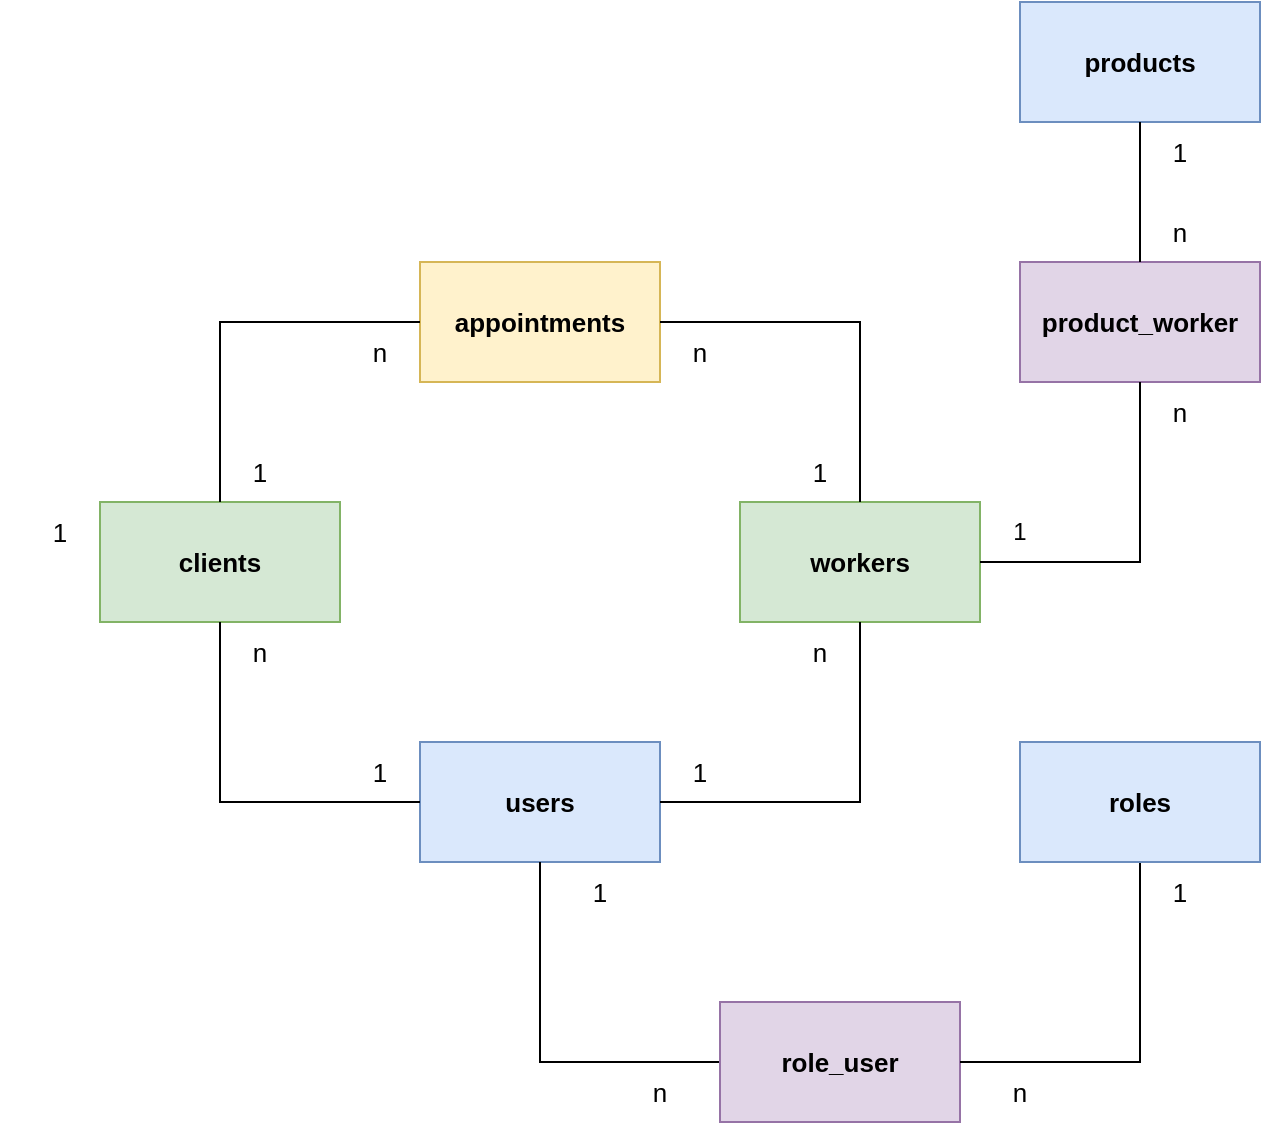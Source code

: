 <mxfile version="22.0.3" type="device">
  <diagram name="Página-1" id="OOdr1fl53M_9JRg_koVk">
    <mxGraphModel dx="2060" dy="1190" grid="1" gridSize="10" guides="1" tooltips="1" connect="1" arrows="1" fold="1" page="1" pageScale="1" pageWidth="827" pageHeight="1169" math="0" shadow="0">
      <root>
        <mxCell id="0" />
        <mxCell id="1" parent="0" />
        <mxCell id="7jSxNp1WF-otUivc64Nu-1" value="users" style="rounded=0;whiteSpace=wrap;html=1;fontStyle=1;fillColor=#dae8fc;strokeColor=#6c8ebf;fontSize=13;" parent="1" vertex="1">
          <mxGeometry x="320" y="620" width="120" height="60" as="geometry" />
        </mxCell>
        <mxCell id="7jSxNp1WF-otUivc64Nu-2" value="clients" style="rounded=0;whiteSpace=wrap;html=1;fillColor=#d5e8d4;strokeColor=#82b366;fontStyle=1;fontSize=13;" parent="1" vertex="1">
          <mxGeometry x="160" y="500" width="120" height="60" as="geometry" />
        </mxCell>
        <mxCell id="7jSxNp1WF-otUivc64Nu-3" value="workers" style="rounded=0;whiteSpace=wrap;html=1;fillColor=#d5e8d4;strokeColor=#82b366;fontStyle=1;fontSize=13;" parent="1" vertex="1">
          <mxGeometry x="480" y="500" width="120" height="60" as="geometry" />
        </mxCell>
        <mxCell id="7jSxNp1WF-otUivc64Nu-4" value="" style="endArrow=none;html=1;rounded=0;exitX=0.5;exitY=1;exitDx=0;exitDy=0;entryX=0;entryY=0.5;entryDx=0;entryDy=0;" parent="1" source="7jSxNp1WF-otUivc64Nu-2" target="7jSxNp1WF-otUivc64Nu-1" edge="1">
          <mxGeometry width="50" height="50" relative="1" as="geometry">
            <mxPoint x="220" y="570" as="sourcePoint" />
            <mxPoint x="410" y="490" as="targetPoint" />
            <Array as="points">
              <mxPoint x="220" y="650" />
            </Array>
          </mxGeometry>
        </mxCell>
        <mxCell id="7jSxNp1WF-otUivc64Nu-5" value="" style="endArrow=none;html=1;rounded=0;exitX=1;exitY=0.5;exitDx=0;exitDy=0;entryX=0.5;entryY=1;entryDx=0;entryDy=0;" parent="1" source="7jSxNp1WF-otUivc64Nu-1" target="7jSxNp1WF-otUivc64Nu-3" edge="1">
          <mxGeometry width="50" height="50" relative="1" as="geometry">
            <mxPoint x="360" y="540" as="sourcePoint" />
            <mxPoint x="410" y="490" as="targetPoint" />
            <Array as="points">
              <mxPoint x="540" y="650" />
            </Array>
          </mxGeometry>
        </mxCell>
        <mxCell id="7jSxNp1WF-otUivc64Nu-6" value="" style="endArrow=none;html=1;rounded=0;exitX=0.5;exitY=1;exitDx=0;exitDy=0;" parent="1" source="7jSxNp1WF-otUivc64Nu-1" target="7jSxNp1WF-otUivc64Nu-7" edge="1">
          <mxGeometry width="50" height="50" relative="1" as="geometry">
            <mxPoint x="380" y="780" as="sourcePoint" />
            <mxPoint x="380" y="680" as="targetPoint" />
            <Array as="points">
              <mxPoint x="380" y="780" />
            </Array>
          </mxGeometry>
        </mxCell>
        <mxCell id="7jSxNp1WF-otUivc64Nu-7" value="role_user" style="rounded=0;whiteSpace=wrap;html=1;fillColor=#e1d5e7;strokeColor=#9673a6;fontStyle=1;fontSize=13;" parent="1" vertex="1">
          <mxGeometry x="470" y="750" width="120" height="60" as="geometry" />
        </mxCell>
        <mxCell id="7jSxNp1WF-otUivc64Nu-8" value="" style="endArrow=none;html=1;rounded=0;exitX=1;exitY=0.5;exitDx=0;exitDy=0;entryX=0.5;entryY=1;entryDx=0;entryDy=0;" parent="1" source="7jSxNp1WF-otUivc64Nu-7" target="7jSxNp1WF-otUivc64Nu-9" edge="1">
          <mxGeometry width="50" height="50" relative="1" as="geometry">
            <mxPoint x="460" y="640" as="sourcePoint" />
            <mxPoint x="640" y="780" as="targetPoint" />
            <Array as="points">
              <mxPoint x="680" y="780" />
            </Array>
          </mxGeometry>
        </mxCell>
        <mxCell id="7jSxNp1WF-otUivc64Nu-9" value="roles" style="rounded=0;whiteSpace=wrap;html=1;fillColor=#dae8fc;strokeColor=#6c8ebf;fontStyle=1;fontSize=13;" parent="1" vertex="1">
          <mxGeometry x="620" y="620" width="120" height="60" as="geometry" />
        </mxCell>
        <mxCell id="7jSxNp1WF-otUivc64Nu-10" value="1" style="text;html=1;strokeColor=none;fillColor=none;align=center;verticalAlign=middle;whiteSpace=wrap;rounded=0;fontSize=13;" parent="1" vertex="1">
          <mxGeometry x="670" y="680" width="60" height="30" as="geometry" />
        </mxCell>
        <mxCell id="7jSxNp1WF-otUivc64Nu-12" value="n" style="text;html=1;strokeColor=none;fillColor=none;align=center;verticalAlign=middle;whiteSpace=wrap;rounded=0;fontSize=13;" parent="1" vertex="1">
          <mxGeometry x="590" y="780" width="60" height="30" as="geometry" />
        </mxCell>
        <mxCell id="7jSxNp1WF-otUivc64Nu-13" value="n" style="text;html=1;strokeColor=none;fillColor=none;align=center;verticalAlign=middle;whiteSpace=wrap;rounded=0;fontSize=13;" parent="1" vertex="1">
          <mxGeometry x="410" y="780" width="60" height="30" as="geometry" />
        </mxCell>
        <mxCell id="7jSxNp1WF-otUivc64Nu-14" value="1" style="text;html=1;strokeColor=none;fillColor=none;align=center;verticalAlign=middle;whiteSpace=wrap;rounded=0;fontSize=13;" parent="1" vertex="1">
          <mxGeometry x="380" y="680" width="60" height="30" as="geometry" />
        </mxCell>
        <mxCell id="7jSxNp1WF-otUivc64Nu-15" value="1" style="text;html=1;strokeColor=none;fillColor=none;align=center;verticalAlign=middle;whiteSpace=wrap;rounded=0;fontSize=13;" parent="1" vertex="1">
          <mxGeometry x="430" y="620" width="60" height="30" as="geometry" />
        </mxCell>
        <mxCell id="7jSxNp1WF-otUivc64Nu-16" value="1" style="text;html=1;strokeColor=none;fillColor=none;align=center;verticalAlign=middle;whiteSpace=wrap;rounded=0;fontSize=13;" parent="1" vertex="1">
          <mxGeometry x="270" y="620" width="60" height="30" as="geometry" />
        </mxCell>
        <mxCell id="7jSxNp1WF-otUivc64Nu-17" value="n" style="text;html=1;strokeColor=none;fillColor=none;align=center;verticalAlign=middle;whiteSpace=wrap;rounded=0;fontSize=13;" parent="1" vertex="1">
          <mxGeometry x="210" y="560" width="60" height="30" as="geometry" />
        </mxCell>
        <mxCell id="7jSxNp1WF-otUivc64Nu-18" value="n" style="text;html=1;strokeColor=none;fillColor=none;align=center;verticalAlign=middle;whiteSpace=wrap;rounded=0;fontSize=13;" parent="1" vertex="1">
          <mxGeometry x="490" y="560" width="60" height="30" as="geometry" />
        </mxCell>
        <mxCell id="7jSxNp1WF-otUivc64Nu-20" value="appointments" style="rounded=0;whiteSpace=wrap;html=1;fillColor=#fff2cc;strokeColor=#d6b656;fontStyle=1;fontSize=13;" parent="1" vertex="1">
          <mxGeometry x="320" y="380" width="120" height="60" as="geometry" />
        </mxCell>
        <mxCell id="7jSxNp1WF-otUivc64Nu-21" value="" style="endArrow=none;html=1;rounded=0;entryX=0;entryY=0.5;entryDx=0;entryDy=0;exitX=0.5;exitY=0;exitDx=0;exitDy=0;" parent="1" source="7jSxNp1WF-otUivc64Nu-2" target="7jSxNp1WF-otUivc64Nu-20" edge="1">
          <mxGeometry width="50" height="50" relative="1" as="geometry">
            <mxPoint x="400" y="640" as="sourcePoint" />
            <mxPoint x="450" y="590" as="targetPoint" />
            <Array as="points">
              <mxPoint x="220" y="410" />
            </Array>
          </mxGeometry>
        </mxCell>
        <mxCell id="7jSxNp1WF-otUivc64Nu-22" value="" style="endArrow=none;html=1;rounded=0;entryX=0.5;entryY=0;entryDx=0;entryDy=0;exitX=1;exitY=0.5;exitDx=0;exitDy=0;" parent="1" source="7jSxNp1WF-otUivc64Nu-20" target="7jSxNp1WF-otUivc64Nu-3" edge="1">
          <mxGeometry width="50" height="50" relative="1" as="geometry">
            <mxPoint x="400" y="640" as="sourcePoint" />
            <mxPoint x="450" y="590" as="targetPoint" />
            <Array as="points">
              <mxPoint x="540" y="410" />
            </Array>
          </mxGeometry>
        </mxCell>
        <mxCell id="7jSxNp1WF-otUivc64Nu-23" value="1" style="text;html=1;strokeColor=none;fillColor=none;align=center;verticalAlign=middle;whiteSpace=wrap;rounded=0;fontSize=13;" parent="1" vertex="1">
          <mxGeometry x="210" y="470" width="60" height="30" as="geometry" />
        </mxCell>
        <mxCell id="7jSxNp1WF-otUivc64Nu-24" value="1" style="text;html=1;strokeColor=none;fillColor=none;align=center;verticalAlign=middle;whiteSpace=wrap;rounded=0;fontSize=13;" parent="1" vertex="1">
          <mxGeometry x="490" y="470" width="60" height="30" as="geometry" />
        </mxCell>
        <mxCell id="7jSxNp1WF-otUivc64Nu-27" value="n" style="text;html=1;strokeColor=none;fillColor=none;align=center;verticalAlign=middle;whiteSpace=wrap;rounded=0;fontSize=13;" parent="1" vertex="1">
          <mxGeometry x="430" y="410" width="60" height="30" as="geometry" />
        </mxCell>
        <mxCell id="7jSxNp1WF-otUivc64Nu-33" value="n" style="text;html=1;strokeColor=none;fillColor=none;align=center;verticalAlign=middle;whiteSpace=wrap;rounded=0;fontSize=13;" parent="1" vertex="1">
          <mxGeometry x="270" y="410" width="60" height="30" as="geometry" />
        </mxCell>
        <mxCell id="7jSxNp1WF-otUivc64Nu-34" value="product_worker" style="rounded=0;whiteSpace=wrap;html=1;fillColor=#e1d5e7;strokeColor=#9673a6;fontStyle=1;fontSize=13;" parent="1" vertex="1">
          <mxGeometry x="620" y="380" width="120" height="60" as="geometry" />
        </mxCell>
        <mxCell id="7jSxNp1WF-otUivc64Nu-35" value="products" style="rounded=0;whiteSpace=wrap;html=1;fillColor=#dae8fc;strokeColor=#6c8ebf;fontStyle=1;fontSize=13;" parent="1" vertex="1">
          <mxGeometry x="620" y="250" width="120" height="60" as="geometry" />
        </mxCell>
        <mxCell id="7jSxNp1WF-otUivc64Nu-36" value="" style="endArrow=none;html=1;rounded=0;exitX=1;exitY=0.5;exitDx=0;exitDy=0;entryX=0.5;entryY=1;entryDx=0;entryDy=0;" parent="1" source="7jSxNp1WF-otUivc64Nu-3" target="7jSxNp1WF-otUivc64Nu-34" edge="1">
          <mxGeometry width="50" height="50" relative="1" as="geometry">
            <mxPoint x="450" y="560" as="sourcePoint" />
            <mxPoint x="500" y="510" as="targetPoint" />
            <Array as="points">
              <mxPoint x="680" y="530" />
            </Array>
          </mxGeometry>
        </mxCell>
        <mxCell id="7jSxNp1WF-otUivc64Nu-37" value="1" style="text;html=1;strokeColor=none;fillColor=none;align=center;verticalAlign=middle;whiteSpace=wrap;rounded=0;" parent="1" vertex="1">
          <mxGeometry x="590" y="500" width="60" height="30" as="geometry" />
        </mxCell>
        <mxCell id="7jSxNp1WF-otUivc64Nu-38" value="n" style="text;html=1;strokeColor=none;fillColor=none;align=center;verticalAlign=middle;whiteSpace=wrap;rounded=0;fontSize=13;" parent="1" vertex="1">
          <mxGeometry x="670" y="440" width="60" height="30" as="geometry" />
        </mxCell>
        <mxCell id="7jSxNp1WF-otUivc64Nu-41" value="" style="endArrow=none;html=1;rounded=0;entryX=0.5;entryY=0;entryDx=0;entryDy=0;exitX=0.5;exitY=1;exitDx=0;exitDy=0;" parent="1" source="7jSxNp1WF-otUivc64Nu-35" target="7jSxNp1WF-otUivc64Nu-34" edge="1">
          <mxGeometry width="50" height="50" relative="1" as="geometry">
            <mxPoint x="400" y="550" as="sourcePoint" />
            <mxPoint x="450" y="500" as="targetPoint" />
          </mxGeometry>
        </mxCell>
        <mxCell id="7jSxNp1WF-otUivc64Nu-43" value="1" style="text;html=1;strokeColor=none;fillColor=none;align=center;verticalAlign=middle;whiteSpace=wrap;rounded=0;fontSize=13;" parent="1" vertex="1">
          <mxGeometry x="110" y="500" width="60" height="30" as="geometry" />
        </mxCell>
        <mxCell id="7jSxNp1WF-otUivc64Nu-47" value="1" style="text;html=1;strokeColor=none;fillColor=none;align=center;verticalAlign=middle;whiteSpace=wrap;rounded=0;fontSize=13;" parent="1" vertex="1">
          <mxGeometry x="670" y="310" width="60" height="30" as="geometry" />
        </mxCell>
        <mxCell id="7jSxNp1WF-otUivc64Nu-48" value="n" style="text;html=1;strokeColor=none;fillColor=none;align=center;verticalAlign=middle;whiteSpace=wrap;rounded=0;fontSize=13;" parent="1" vertex="1">
          <mxGeometry x="670" y="350" width="60" height="30" as="geometry" />
        </mxCell>
      </root>
    </mxGraphModel>
  </diagram>
</mxfile>
